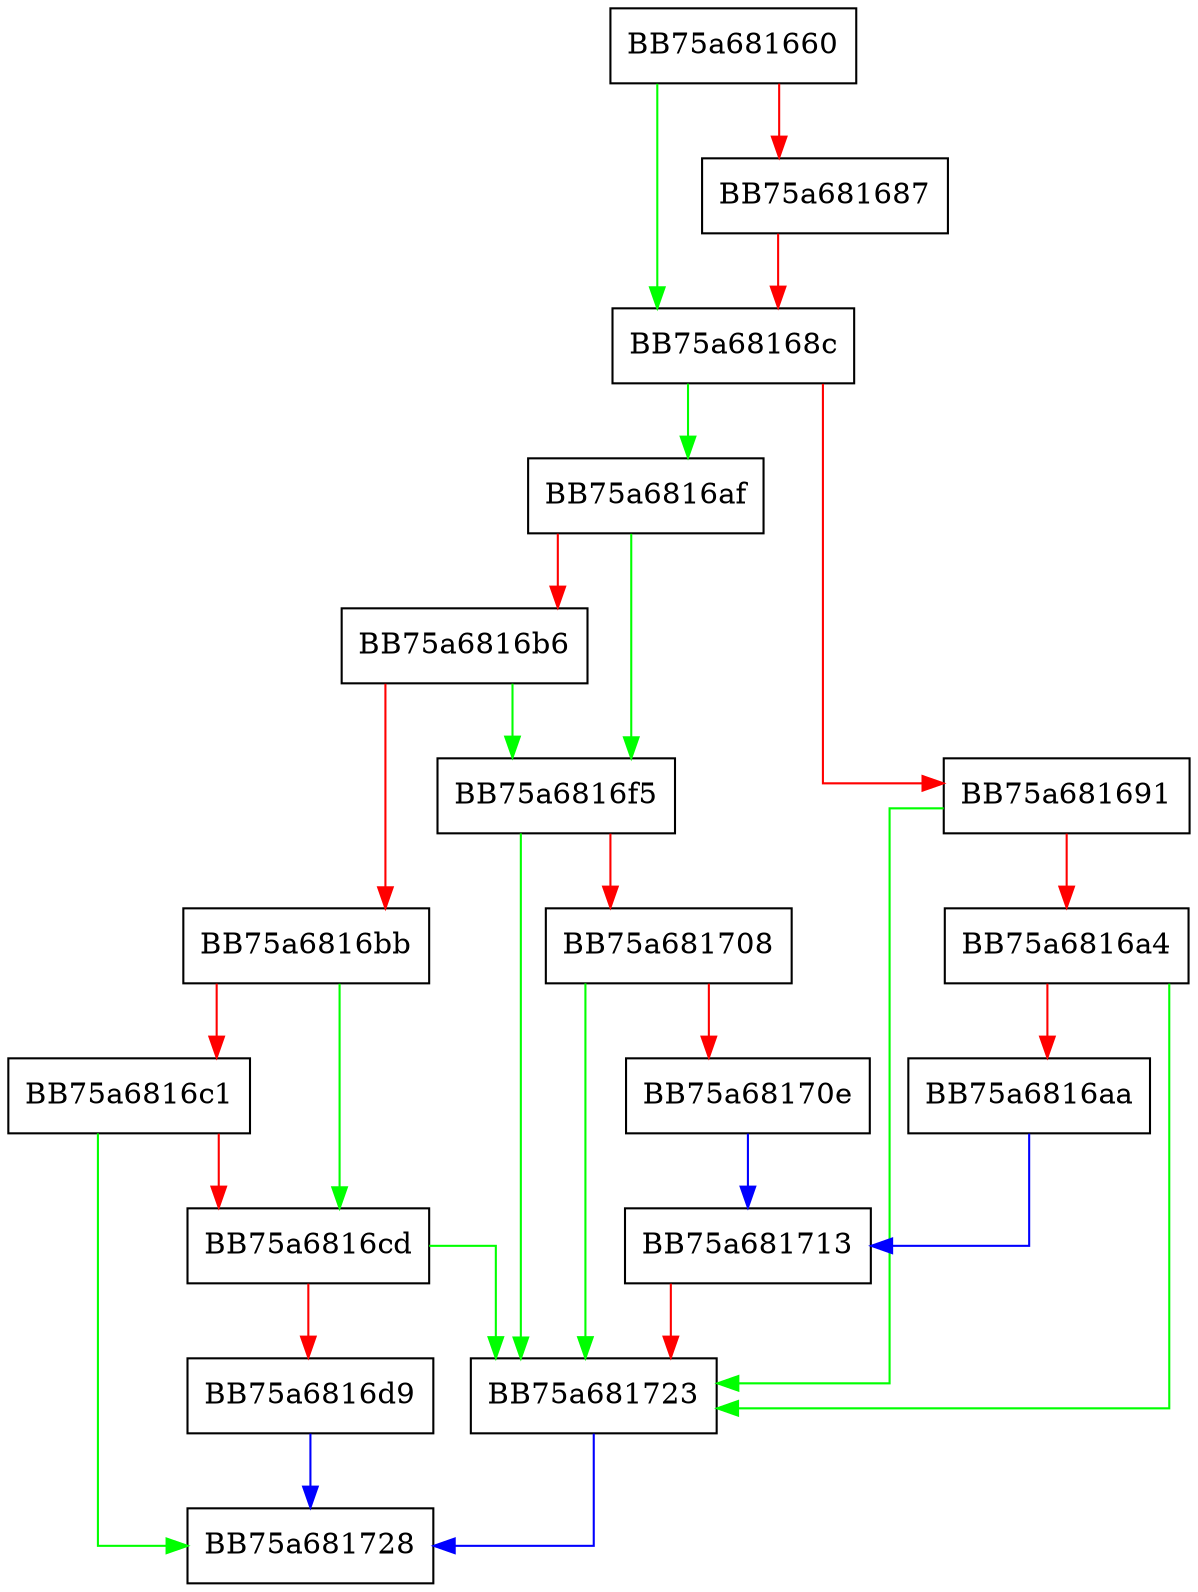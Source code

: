 digraph Set {
  node [shape="box"];
  graph [splines=ortho];
  BB75a681660 -> BB75a68168c [color="green"];
  BB75a681660 -> BB75a681687 [color="red"];
  BB75a681687 -> BB75a68168c [color="red"];
  BB75a68168c -> BB75a6816af [color="green"];
  BB75a68168c -> BB75a681691 [color="red"];
  BB75a681691 -> BB75a681723 [color="green"];
  BB75a681691 -> BB75a6816a4 [color="red"];
  BB75a6816a4 -> BB75a681723 [color="green"];
  BB75a6816a4 -> BB75a6816aa [color="red"];
  BB75a6816aa -> BB75a681713 [color="blue"];
  BB75a6816af -> BB75a6816f5 [color="green"];
  BB75a6816af -> BB75a6816b6 [color="red"];
  BB75a6816b6 -> BB75a6816f5 [color="green"];
  BB75a6816b6 -> BB75a6816bb [color="red"];
  BB75a6816bb -> BB75a6816cd [color="green"];
  BB75a6816bb -> BB75a6816c1 [color="red"];
  BB75a6816c1 -> BB75a681728 [color="green"];
  BB75a6816c1 -> BB75a6816cd [color="red"];
  BB75a6816cd -> BB75a681723 [color="green"];
  BB75a6816cd -> BB75a6816d9 [color="red"];
  BB75a6816d9 -> BB75a681728 [color="blue"];
  BB75a6816f5 -> BB75a681723 [color="green"];
  BB75a6816f5 -> BB75a681708 [color="red"];
  BB75a681708 -> BB75a681723 [color="green"];
  BB75a681708 -> BB75a68170e [color="red"];
  BB75a68170e -> BB75a681713 [color="blue"];
  BB75a681713 -> BB75a681723 [color="red"];
  BB75a681723 -> BB75a681728 [color="blue"];
}
